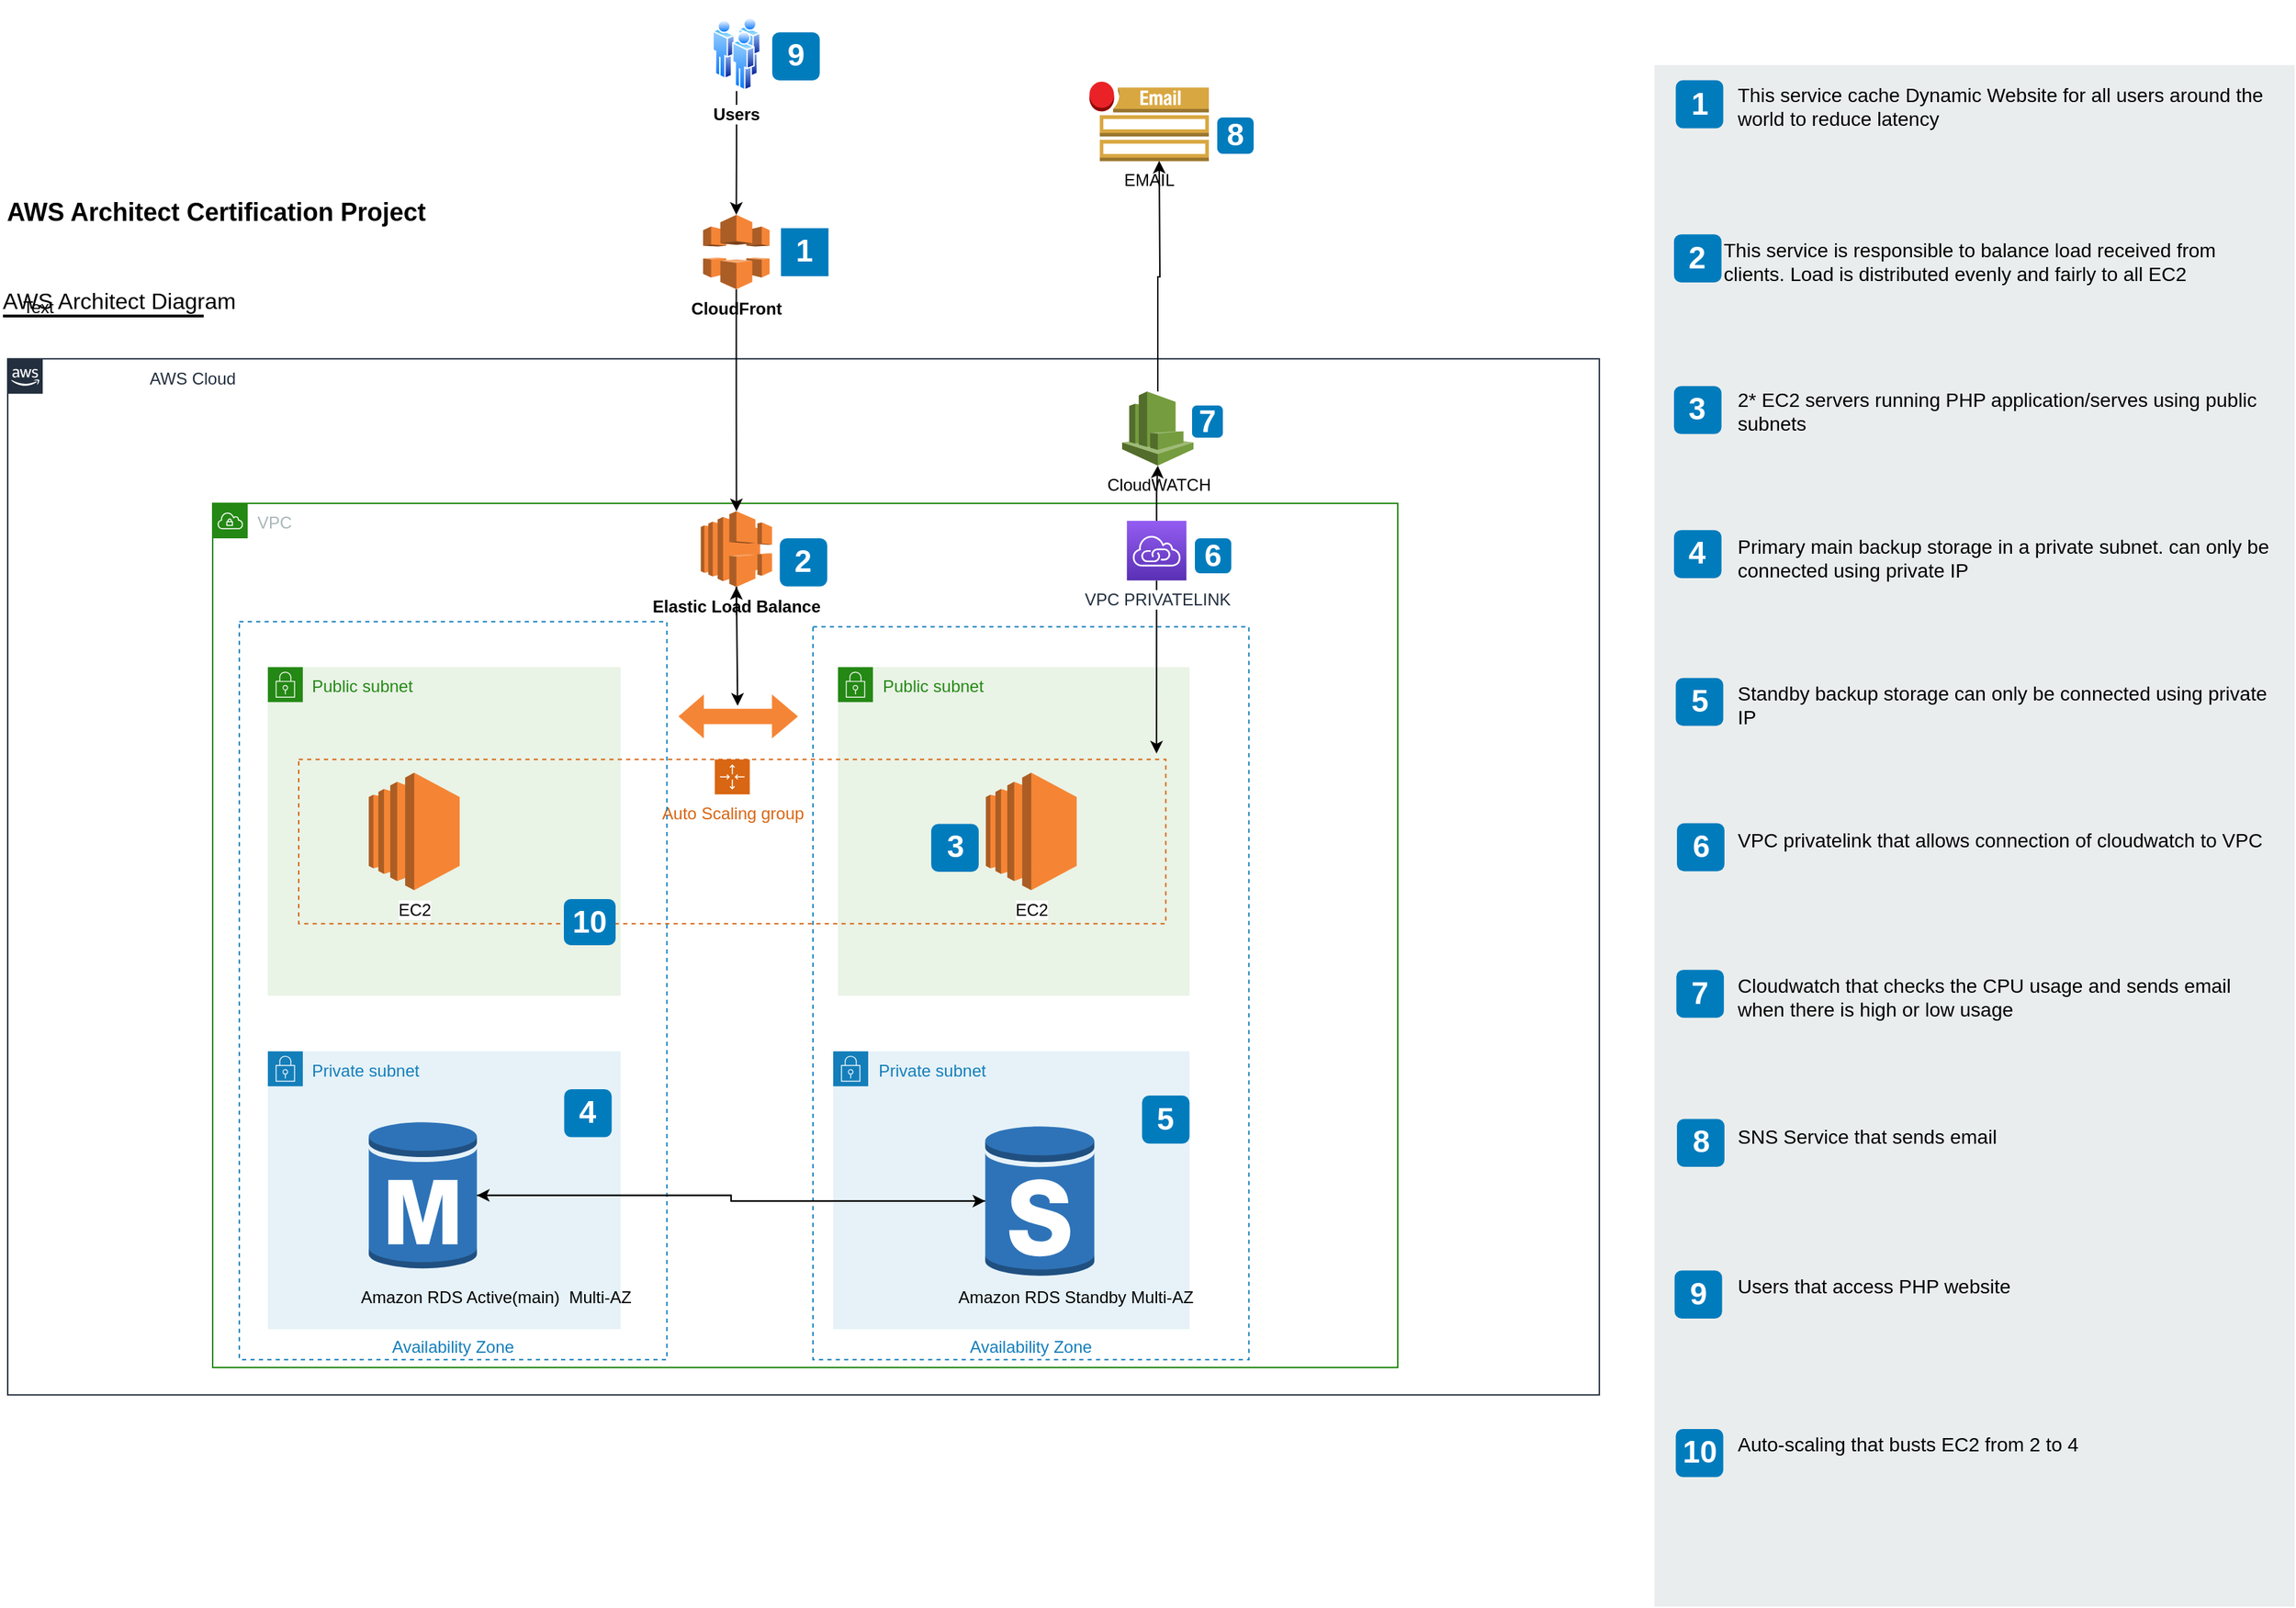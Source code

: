 <mxfile version="12.3.2" type="github" pages="1">
  <diagram id="Ht1M8jgEwFfnCIfOTk4-" name="Page-1">
    <mxGraphModel dx="1422" dy="1910" grid="1" gridSize="10" guides="1" tooltips="1" connect="1" arrows="1" fold="1" page="1" pageScale="1" pageWidth="1654" pageHeight="1169" math="0" shadow="0">
      <root>
        <mxCell id="0"/>
        <mxCell id="1" parent="0"/>
        <mxCell id="xc-v-wYqTJA-IZ1ZFv6Z-77" value="" style="group" vertex="1" connectable="0" parent="1">
          <mxGeometry x="1" y="-1165" width="1640" height="1149" as="geometry"/>
        </mxCell>
        <mxCell id="xc-v-wYqTJA-IZ1ZFv6Z-16" value="Public subnet" style="points=[[0,0],[0.25,0],[0.5,0],[0.75,0],[1,0],[1,0.25],[1,0.5],[1,0.75],[1,1],[0.75,1],[0.5,1],[0.25,1],[0,1],[0,0.75],[0,0.5],[0,0.25]];outlineConnect=0;gradientColor=none;html=1;whiteSpace=wrap;fontSize=12;fontStyle=0;shape=mxgraph.aws4.group;grIcon=mxgraph.aws4.group_security_group;grStroke=0;strokeColor=#248814;fillColor=#E9F3E6;verticalAlign=top;align=left;spacingLeft=30;fontColor=#248814;dashed=0;" vertex="1" parent="xc-v-wYqTJA-IZ1ZFv6Z-77">
          <mxGeometry x="191.433" y="477.154" width="252.131" height="234.943" as="geometry"/>
        </mxCell>
        <mxCell id="xc-v-wYqTJA-IZ1ZFv6Z-15" value="Public subnet" style="points=[[0,0],[0.25,0],[0.5,0],[0.75,0],[1,0],[1,0.25],[1,0.5],[1,0.75],[1,1],[0.75,1],[0.5,1],[0.25,1],[0,1],[0,0.75],[0,0.5],[0,0.25]];outlineConnect=0;gradientColor=none;html=1;whiteSpace=wrap;fontSize=12;fontStyle=0;shape=mxgraph.aws4.group;grIcon=mxgraph.aws4.group_security_group;grStroke=0;strokeColor=#248814;fillColor=#E9F3E6;verticalAlign=top;align=left;spacingLeft=30;fontColor=#248814;dashed=0;" vertex="1" parent="xc-v-wYqTJA-IZ1ZFv6Z-77">
          <mxGeometry x="598.917" y="477.154" width="251.282" height="234.943" as="geometry"/>
        </mxCell>
        <mxCell id="xc-v-wYqTJA-IZ1ZFv6Z-11" value="AWS Cloud" style="points=[[0,0],[0.25,0],[0.5,0],[0.75,0],[1,0],[1,0.25],[1,0.5],[1,0.75],[1,1],[0.75,1],[0.5,1],[0.25,1],[0,1],[0,0.75],[0,0.5],[0,0.25]];outlineConnect=0;gradientColor=none;html=1;whiteSpace=wrap;fontSize=12;fontStyle=0;shape=mxgraph.aws4.group;grIcon=mxgraph.aws4.group_aws_cloud_alt;strokeColor=#232F3E;fillColor=none;verticalAlign=top;align=left;spacingLeft=100;fontColor=#232F3E;dashed=0;spacingTop=1;spacing=1;spacingBottom=100;spacingRight=100;" vertex="1" parent="xc-v-wYqTJA-IZ1ZFv6Z-77">
          <mxGeometry x="5.518" y="256.669" width="1137.56" height="740.974" as="geometry"/>
        </mxCell>
        <mxCell id="xc-v-wYqTJA-IZ1ZFv6Z-12" value="VPC" style="points=[[0,0],[0.25,0],[0.5,0],[0.75,0],[1,0],[1,0.25],[1,0.5],[1,0.75],[1,1],[0.75,1],[0.5,1],[0.25,1],[0,1],[0,0.75],[0,0.5],[0,0.25]];outlineConnect=0;gradientColor=none;html=1;whiteSpace=wrap;fontSize=12;fontStyle=0;shape=mxgraph.aws4.group;grIcon=mxgraph.aws4.group_vpc;strokeColor=#248814;fillColor=none;verticalAlign=top;align=left;spacingLeft=30;fontColor=#AAB7B8;dashed=0;" vertex="1" parent="xc-v-wYqTJA-IZ1ZFv6Z-77">
          <mxGeometry x="152" y="360" width="847" height="618" as="geometry"/>
        </mxCell>
        <mxCell id="xc-v-wYqTJA-IZ1ZFv6Z-71" value="Auto Scaling group" style="points=[[0,0],[0.25,0],[0.5,0],[0.75,0],[1,0],[1,0.25],[1,0.5],[1,0.75],[1,1],[0.75,1],[0.5,1],[0.25,1],[0,1],[0,0.75],[0,0.5],[0,0.25]];outlineConnect=0;gradientColor=none;html=1;whiteSpace=wrap;fontSize=12;fontStyle=0;shape=mxgraph.aws4.groupCenter;grIcon=mxgraph.aws4.group_auto_scaling_group;grStroke=1;strokeColor=#D86613;fillColor=none;verticalAlign=top;align=center;fontColor=#D86613;dashed=1;spacingTop=25;labelBackgroundColor=#ffffff;" vertex="1" parent="xc-v-wYqTJA-IZ1ZFv6Z-77">
          <mxGeometry x="213.505" y="543.119" width="619.716" height="117.471" as="geometry"/>
        </mxCell>
        <mxCell id="xc-v-wYqTJA-IZ1ZFv6Z-17" value="Private subnet" style="points=[[0,0],[0.25,0],[0.5,0],[0.75,0],[1,0],[1,0.25],[1,0.5],[1,0.75],[1,1],[0.75,1],[0.5,1],[0.25,1],[0,1],[0,0.75],[0,0.5],[0,0.25]];outlineConnect=0;gradientColor=none;html=1;whiteSpace=wrap;fontSize=12;fontStyle=0;shape=mxgraph.aws4.group;grIcon=mxgraph.aws4.group_security_group;grStroke=0;strokeColor=#147EBA;fillColor=#E6F2F8;verticalAlign=top;align=left;spacingLeft=30;fontColor=#147EBA;dashed=0;" vertex="1" parent="xc-v-wYqTJA-IZ1ZFv6Z-77">
          <mxGeometry x="595.521" y="751.856" width="254.678" height="198.798" as="geometry"/>
        </mxCell>
        <mxCell id="xc-v-wYqTJA-IZ1ZFv6Z-18" value="Private subnet" style="points=[[0,0],[0.25,0],[0.5,0],[0.75,0],[1,0],[1,0.25],[1,0.5],[1,0.75],[1,1],[0.75,1],[0.5,1],[0.25,1],[0,1],[0,0.75],[0,0.5],[0,0.25]];outlineConnect=0;gradientColor=none;html=1;whiteSpace=wrap;fontSize=12;fontStyle=0;shape=mxgraph.aws4.group;grIcon=mxgraph.aws4.group_security_group;grStroke=0;strokeColor=#147EBA;fillColor=#E6F2F8;verticalAlign=top;align=left;spacingLeft=30;fontColor=#147EBA;dashed=0;" vertex="1" parent="xc-v-wYqTJA-IZ1ZFv6Z-77">
          <mxGeometry x="191.433" y="751.856" width="252.131" height="198.798" as="geometry"/>
        </mxCell>
        <mxCell id="xc-v-wYqTJA-IZ1ZFv6Z-21" value="Availability Zone" style="fillColor=none;strokeColor=#147EBA;dashed=1;verticalAlign=bottom;fontStyle=0;fontColor=#147EBA;" vertex="1" parent="xc-v-wYqTJA-IZ1ZFv6Z-77">
          <mxGeometry x="581.09" y="448.238" width="311.556" height="524.103" as="geometry"/>
        </mxCell>
        <mxCell id="xc-v-wYqTJA-IZ1ZFv6Z-20" value="Availability Zone" style="fillColor=none;strokeColor=#147EBA;dashed=1;verticalAlign=bottom;fontStyle=0;fontColor=#147EBA;horizontal=1;" vertex="1" parent="xc-v-wYqTJA-IZ1ZFv6Z-77">
          <mxGeometry x="171.058" y="444.623" width="305.613" height="527.718" as="geometry"/>
        </mxCell>
        <mxCell id="-QjtrjUzRDEMRZ5MF8oH-9" value="1" style="rounded=1;whiteSpace=wrap;html=1;fillColor=#007CBD;strokeColor=none;fontColor=#FFFFFF;fontStyle=1;fontSize=22;arcSize=0;" parent="xc-v-wYqTJA-IZ1ZFv6Z-77" vertex="1">
          <mxGeometry x="558.182" y="163.205" width="33.957" height="34.338" as="geometry"/>
        </mxCell>
        <mxCell id="-QjtrjUzRDEMRZ5MF8oH-27" value="2" style="rounded=1;whiteSpace=wrap;html=1;fillColor=#007CBD;strokeColor=none;fontColor=#FFFFFF;fontStyle=1;fontSize=22;" parent="xc-v-wYqTJA-IZ1ZFv6Z-77" vertex="1">
          <mxGeometry x="557.32" y="384.984" width="33.957" height="34.338" as="geometry"/>
        </mxCell>
        <mxCell id="-QjtrjUzRDEMRZ5MF8oH-28" value="3" style="rounded=1;whiteSpace=wrap;html=1;fillColor=#007CBD;strokeColor=none;fontColor=#FFFFFF;fontStyle=1;fontSize=22;" parent="xc-v-wYqTJA-IZ1ZFv6Z-77" vertex="1">
          <mxGeometry x="665.558" y="589.203" width="33.957" height="34.338" as="geometry"/>
        </mxCell>
        <mxCell id="-QjtrjUzRDEMRZ5MF8oH-29" value="4" style="rounded=1;whiteSpace=wrap;html=1;fillColor=#007CBD;strokeColor=none;fontColor=#FFFFFF;fontStyle=1;fontSize=22;" parent="xc-v-wYqTJA-IZ1ZFv6Z-77" vertex="1">
          <mxGeometry x="403.24" y="778.965" width="33.957" height="34.338" as="geometry"/>
        </mxCell>
        <mxCell id="-QjtrjUzRDEMRZ5MF8oH-30" value="5" style="rounded=1;whiteSpace=wrap;html=1;fillColor=#007CBD;strokeColor=none;fontColor=#FFFFFF;fontStyle=1;fontSize=22;" parent="xc-v-wYqTJA-IZ1ZFv6Z-77" vertex="1">
          <mxGeometry x="816.242" y="783.483" width="33.957" height="34.338" as="geometry"/>
        </mxCell>
        <mxCell id="-QjtrjUzRDEMRZ5MF8oH-31" value="6" style="rounded=1;whiteSpace=wrap;html=1;fillColor=#007CBD;strokeColor=none;fontColor=#FFFFFF;fontStyle=1;fontSize=22;" parent="xc-v-wYqTJA-IZ1ZFv6Z-77" vertex="1">
          <mxGeometry x="854" y="385" width="26" height="25" as="geometry"/>
        </mxCell>
        <mxCell id="-QjtrjUzRDEMRZ5MF8oH-32" value="7" style="rounded=1;whiteSpace=wrap;html=1;fillColor=#007CBD;strokeColor=none;fontColor=#FFFFFF;fontStyle=1;fontSize=22;" parent="xc-v-wYqTJA-IZ1ZFv6Z-77" vertex="1">
          <mxGeometry x="852" y="290" width="22" height="23" as="geometry"/>
        </mxCell>
        <mxCell id="-QjtrjUzRDEMRZ5MF8oH-33" value="8" style="rounded=1;whiteSpace=wrap;html=1;fillColor=#007CBD;strokeColor=none;fontColor=#FFFFFF;fontStyle=1;fontSize=22;" parent="xc-v-wYqTJA-IZ1ZFv6Z-77" vertex="1">
          <mxGeometry x="870" y="84" width="26" height="26" as="geometry"/>
        </mxCell>
        <mxCell id="-QjtrjUzRDEMRZ5MF8oH-34" value="9" style="rounded=1;whiteSpace=wrap;html=1;fillColor=#007CBD;strokeColor=none;fontColor=#FFFFFF;fontStyle=1;fontSize=22;" parent="xc-v-wYqTJA-IZ1ZFv6Z-77" vertex="1">
          <mxGeometry x="551.932" y="23.165" width="33.957" height="34.338" as="geometry"/>
        </mxCell>
        <mxCell id="-QjtrjUzRDEMRZ5MF8oH-35" value="10" style="rounded=1;whiteSpace=wrap;html=1;fillColor=#007CBD;strokeColor=none;fontColor=#FFFFFF;fontStyle=1;fontSize=22;" parent="xc-v-wYqTJA-IZ1ZFv6Z-77" vertex="1">
          <mxGeometry x="403" y="643" width="37" height="33" as="geometry"/>
        </mxCell>
        <mxCell id="-QjtrjUzRDEMRZ5MF8oH-47" value="&lt;font style=&quot;font-size: 18px&quot;&gt;AWS Architect Certification Project&lt;/font&gt;" style="text;html=1;resizable=0;points=[];autosize=1;align=left;verticalAlign=top;spacingTop=-4;fontSize=30;fontStyle=1" parent="xc-v-wYqTJA-IZ1ZFv6Z-77" vertex="1">
          <mxGeometry x="2.547" y="126.547" width="320" height="40" as="geometry"/>
        </mxCell>
        <mxCell id="-QjtrjUzRDEMRZ5MF8oH-48" value="AWS Architect Diagram" style="text;html=1;resizable=0;points=[];autosize=1;align=left;verticalAlign=top;spacingTop=-4;fontSize=16;" parent="xc-v-wYqTJA-IZ1ZFv6Z-77" vertex="1">
          <mxGeometry y="203.355" width="180" height="20" as="geometry"/>
        </mxCell>
        <mxCell id="SCVMTBWpLvtzJIhz15lM-1" value="" style="line;strokeWidth=2;html=1;fontSize=14;" parent="xc-v-wYqTJA-IZ1ZFv6Z-77" vertex="1">
          <mxGeometry x="2.122" y="221.428" width="143.468" height="9.036" as="geometry"/>
        </mxCell>
        <mxCell id="7OVz4w7n9kzEPWy-4BBC-3" value="" style="rounded=0;whiteSpace=wrap;html=1;fillColor=#EAEDED;fontSize=22;fontColor=#FFFFFF;strokeColor=none;labelBackgroundColor=none;" parent="xc-v-wYqTJA-IZ1ZFv6Z-77" vertex="1">
          <mxGeometry x="1182.429" y="46.576" width="457.571" height="1102.424" as="geometry"/>
        </mxCell>
        <mxCell id="7OVz4w7n9kzEPWy-4BBC-4" value="1" style="rounded=1;whiteSpace=wrap;html=1;fillColor=#007CBD;strokeColor=none;fontColor=#FFFFFF;fontStyle=1;fontSize=22;labelBackgroundColor=none;" parent="xc-v-wYqTJA-IZ1ZFv6Z-77" vertex="1">
          <mxGeometry x="1197.71" y="57.419" width="33.957" height="34.338" as="geometry"/>
        </mxCell>
        <mxCell id="7OVz4w7n9kzEPWy-4BBC-5" value="2" style="rounded=1;whiteSpace=wrap;html=1;fillColor=#007CBD;strokeColor=none;fontColor=#FFFFFF;fontStyle=1;fontSize=22;labelBackgroundColor=none;" parent="xc-v-wYqTJA-IZ1ZFv6Z-77" vertex="1">
          <mxGeometry x="1196.436" y="167.662" width="33.957" height="34.338" as="geometry"/>
        </mxCell>
        <mxCell id="7OVz4w7n9kzEPWy-4BBC-6" value="3" style="rounded=1;whiteSpace=wrap;html=1;fillColor=#007CBD;strokeColor=none;fontColor=#FFFFFF;fontStyle=1;fontSize=22;labelBackgroundColor=none;" parent="xc-v-wYqTJA-IZ1ZFv6Z-77" vertex="1">
          <mxGeometry x="1196.436" y="276.097" width="33.957" height="34.338" as="geometry"/>
        </mxCell>
        <mxCell id="7OVz4w7n9kzEPWy-4BBC-7" value="4" style="rounded=1;whiteSpace=wrap;html=1;fillColor=#007CBD;strokeColor=none;fontColor=#FFFFFF;fontStyle=1;fontSize=22;labelBackgroundColor=none;" parent="xc-v-wYqTJA-IZ1ZFv6Z-77" vertex="1">
          <mxGeometry x="1196.436" y="379.11" width="33.957" height="34.338" as="geometry"/>
        </mxCell>
        <mxCell id="7OVz4w7n9kzEPWy-4BBC-8" value="5" style="rounded=1;whiteSpace=wrap;html=1;fillColor=#007CBD;strokeColor=none;fontColor=#FFFFFF;fontStyle=1;fontSize=22;labelBackgroundColor=none;" parent="xc-v-wYqTJA-IZ1ZFv6Z-77" vertex="1">
          <mxGeometry x="1197.71" y="484.835" width="33.957" height="34.338" as="geometry"/>
        </mxCell>
        <mxCell id="7OVz4w7n9kzEPWy-4BBC-9" value="6" style="rounded=1;whiteSpace=wrap;html=1;fillColor=#007CBD;strokeColor=none;fontColor=#FFFFFF;fontStyle=1;fontSize=22;labelBackgroundColor=none;" parent="xc-v-wYqTJA-IZ1ZFv6Z-77" vertex="1">
          <mxGeometry x="1198.559" y="588.752" width="33.957" height="34.338" as="geometry"/>
        </mxCell>
        <mxCell id="7OVz4w7n9kzEPWy-4BBC-10" value="7" style="rounded=1;whiteSpace=wrap;html=1;fillColor=#007CBD;strokeColor=none;fontColor=#FFFFFF;fontStyle=1;fontSize=22;labelBackgroundColor=none;" parent="xc-v-wYqTJA-IZ1ZFv6Z-77" vertex="1">
          <mxGeometry x="1198.134" y="693.572" width="33.957" height="34.338" as="geometry"/>
        </mxCell>
        <mxCell id="7OVz4w7n9kzEPWy-4BBC-11" value="8" style="rounded=1;whiteSpace=wrap;html=1;fillColor=#007CBD;strokeColor=none;fontColor=#FFFFFF;fontStyle=1;fontSize=22;labelBackgroundColor=none;" parent="xc-v-wYqTJA-IZ1ZFv6Z-77" vertex="1">
          <mxGeometry x="1198.559" y="800.2" width="33.957" height="34.338" as="geometry"/>
        </mxCell>
        <mxCell id="7OVz4w7n9kzEPWy-4BBC-12" value="9" style="rounded=1;whiteSpace=wrap;html=1;fillColor=#007CBD;strokeColor=none;fontColor=#FFFFFF;fontStyle=1;fontSize=22;labelBackgroundColor=none;" parent="xc-v-wYqTJA-IZ1ZFv6Z-77" vertex="1">
          <mxGeometry x="1196.861" y="908.635" width="33.957" height="34.338" as="geometry"/>
        </mxCell>
        <mxCell id="7OVz4w7n9kzEPWy-4BBC-13" value="&lt;font style=&quot;font-size: 14px&quot;&gt;This service cache Dynamic Website for all users around the world to reduce latency&lt;/font&gt;" style="text;html=1;align=left;verticalAlign=top;spacingTop=-4;fontSize=14;labelBackgroundColor=none;whiteSpace=wrap;" parent="xc-v-wYqTJA-IZ1ZFv6Z-77" vertex="1">
          <mxGeometry x="1240" y="57" width="383" height="53" as="geometry"/>
        </mxCell>
        <mxCell id="7OVz4w7n9kzEPWy-4BBC-14" value="&lt;font style=&quot;font-size: 14px&quot;&gt;This service is responsible to balance load received from clients. Load is distributed evenly and fairly to all EC2&lt;/font&gt;" style="text;html=1;align=left;verticalAlign=top;spacingTop=-4;fontSize=14;labelBackgroundColor=none;whiteSpace=wrap;" parent="xc-v-wYqTJA-IZ1ZFv6Z-77" vertex="1">
          <mxGeometry x="1230" y="168" width="393" height="52" as="geometry"/>
        </mxCell>
        <mxCell id="7OVz4w7n9kzEPWy-4BBC-15" value="&lt;span&gt;&lt;font style=&quot;font-size: 14px&quot;&gt;2* EC2 servers running PHP application/serves using public subnets&amp;nbsp;&lt;/font&gt;&lt;/span&gt;" style="text;html=1;align=left;verticalAlign=top;spacingTop=-4;fontSize=14;labelBackgroundColor=none;whiteSpace=wrap;" parent="xc-v-wYqTJA-IZ1ZFv6Z-77" vertex="1">
          <mxGeometry x="1240" y="275" width="383" height="55" as="geometry"/>
        </mxCell>
        <mxCell id="7OVz4w7n9kzEPWy-4BBC-16" value="&lt;span&gt;Primary main backup storage in a private subnet. can only be connected using private IP&lt;/span&gt;" style="text;html=1;align=left;verticalAlign=top;spacingTop=-4;fontSize=14;labelBackgroundColor=none;whiteSpace=wrap;" parent="xc-v-wYqTJA-IZ1ZFv6Z-77" vertex="1">
          <mxGeometry x="1240" y="380" width="383" height="50" as="geometry"/>
        </mxCell>
        <mxCell id="7OVz4w7n9kzEPWy-4BBC-17" value="&lt;span&gt;Standby backup storage can only be connected using private IP&lt;/span&gt;" style="text;html=1;align=left;verticalAlign=top;spacingTop=-4;fontSize=14;labelBackgroundColor=none;whiteSpace=wrap;" parent="xc-v-wYqTJA-IZ1ZFv6Z-77" vertex="1">
          <mxGeometry x="1240" y="485" width="383" height="55" as="geometry"/>
        </mxCell>
        <mxCell id="7OVz4w7n9kzEPWy-4BBC-18" value="&lt;span&gt;VPC privatelink that allows connection of cloudwatch to VPC&amp;nbsp;&lt;/span&gt;" style="text;html=1;align=left;verticalAlign=top;spacingTop=-4;fontSize=14;labelBackgroundColor=none;whiteSpace=wrap;" parent="xc-v-wYqTJA-IZ1ZFv6Z-77" vertex="1">
          <mxGeometry x="1240" y="590" width="383" height="30" as="geometry"/>
        </mxCell>
        <mxCell id="7OVz4w7n9kzEPWy-4BBC-19" value="&lt;span&gt;Cloudwatch that checks the CPU usage and sends email when there is high or low usage&lt;/span&gt;" style="text;html=1;align=left;verticalAlign=top;spacingTop=-4;fontSize=14;labelBackgroundColor=none;whiteSpace=wrap;" parent="xc-v-wYqTJA-IZ1ZFv6Z-77" vertex="1">
          <mxGeometry x="1240" y="694" width="383" height="46" as="geometry"/>
        </mxCell>
        <mxCell id="7OVz4w7n9kzEPWy-4BBC-20" value="&lt;span&gt;SNS Service that sends email&lt;/span&gt;" style="text;html=1;align=left;verticalAlign=top;spacingTop=-4;fontSize=14;labelBackgroundColor=none;whiteSpace=wrap;" parent="xc-v-wYqTJA-IZ1ZFv6Z-77" vertex="1">
          <mxGeometry x="1240" y="802" width="383" height="38" as="geometry"/>
        </mxCell>
        <mxCell id="7OVz4w7n9kzEPWy-4BBC-21" value="&lt;span&gt;Users that access PHP website&lt;/span&gt;" style="text;html=1;align=left;verticalAlign=top;spacingTop=-4;fontSize=14;labelBackgroundColor=none;whiteSpace=wrap;" parent="xc-v-wYqTJA-IZ1ZFv6Z-77" vertex="1">
          <mxGeometry x="1240" y="909" width="383" height="41" as="geometry"/>
        </mxCell>
        <mxCell id="7OVz4w7n9kzEPWy-4BBC-22" value="10" style="rounded=1;whiteSpace=wrap;html=1;fillColor=#007CBD;strokeColor=none;fontColor=#FFFFFF;fontStyle=1;fontSize=22;labelBackgroundColor=none;" parent="xc-v-wYqTJA-IZ1ZFv6Z-77" vertex="1">
          <mxGeometry x="1197.71" y="1022.04" width="33.957" height="34.338" as="geometry"/>
        </mxCell>
        <mxCell id="7OVz4w7n9kzEPWy-4BBC-23" value="&lt;span&gt;Auto-scaling that busts EC2 from 2 to 4&lt;/span&gt;" style="text;html=1;align=left;verticalAlign=top;spacingTop=-4;fontSize=14;labelBackgroundColor=none;whiteSpace=wrap;" parent="xc-v-wYqTJA-IZ1ZFv6Z-77" vertex="1">
          <mxGeometry x="1240" y="1022" width="383" height="28" as="geometry"/>
        </mxCell>
        <mxCell id="xc-v-wYqTJA-IZ1ZFv6Z-5" value="&lt;b&gt;CloudFront&lt;/b&gt;" style="outlineConnect=0;dashed=0;verticalLabelPosition=bottom;verticalAlign=top;align=center;html=1;shape=mxgraph.aws3.cloudfront;fillColor=#F58536;gradientColor=none;strokeColor=#990000;" vertex="1" parent="xc-v-wYqTJA-IZ1ZFv6Z-77">
          <mxGeometry x="502.531" y="153.605" width="47.54" height="53.314" as="geometry"/>
        </mxCell>
        <mxCell id="xc-v-wYqTJA-IZ1ZFv6Z-22" style="edgeStyle=orthogonalEdgeStyle;rounded=0;orthogonalLoop=1;jettySize=auto;html=1;" edge="1" parent="xc-v-wYqTJA-IZ1ZFv6Z-77" source="xc-v-wYqTJA-IZ1ZFv6Z-6" target="xc-v-wYqTJA-IZ1ZFv6Z-5">
          <mxGeometry relative="1" as="geometry">
            <mxPoint x="370.556" y="286.489" as="targetPoint"/>
          </mxGeometry>
        </mxCell>
        <mxCell id="xc-v-wYqTJA-IZ1ZFv6Z-6" value="&lt;b&gt;Users&lt;/b&gt;" style="aspect=fixed;perimeter=ellipsePerimeter;html=1;align=center;shadow=0;dashed=0;spacingTop=3;image;image=img/lib/active_directory/users.svg;strokeColor=#990000;fillColor=#990000;gradientColor=none;" vertex="1" parent="xc-v-wYqTJA-IZ1ZFv6Z-77">
          <mxGeometry x="509.145" y="12" width="34.563" height="53.174" as="geometry"/>
        </mxCell>
        <mxCell id="xc-v-wYqTJA-IZ1ZFv6Z-7" value="&lt;b&gt;Elastic Load Balance&lt;/b&gt;" style="outlineConnect=0;dashed=0;verticalLabelPosition=bottom;verticalAlign=top;align=center;html=1;shape=mxgraph.aws3.elastic_load_balancing;fillColor=#F58536;gradientColor=none;strokeColor=#990000;" vertex="1" parent="xc-v-wYqTJA-IZ1ZFv6Z-77">
          <mxGeometry x="500.866" y="365.568" width="50.936" height="54.218" as="geometry"/>
        </mxCell>
        <mxCell id="xc-v-wYqTJA-IZ1ZFv6Z-8" value="" style="shape=mxgraph.arrows.slender_two_way_arrow;html=1;verticalLabelPosition=bottom;verticalAlign=top;strokeWidth=2;strokeColor=#F58536;fillColor=#F58536;gradientColor=none;" vertex="1" parent="xc-v-wYqTJA-IZ1ZFv6Z-77">
          <mxGeometry x="486.434" y="498.841" width="82.346" height="27.109" as="geometry"/>
        </mxCell>
        <mxCell id="xc-v-wYqTJA-IZ1ZFv6Z-9" value="" style="endArrow=classic;html=1;exitX=0.5;exitY=1;exitDx=0;exitDy=0;exitPerimeter=0;entryX=0.495;entryY=0.217;entryDx=0;entryDy=0;entryPerimeter=0;" edge="1" parent="xc-v-wYqTJA-IZ1ZFv6Z-77" source="xc-v-wYqTJA-IZ1ZFv6Z-7" target="xc-v-wYqTJA-IZ1ZFv6Z-8">
          <mxGeometry width="50" height="50" relative="1" as="geometry">
            <mxPoint x="615.895" y="426.551" as="sourcePoint"/>
            <mxPoint x="508.506" y="468.569" as="targetPoint"/>
          </mxGeometry>
        </mxCell>
        <mxCell id="xc-v-wYqTJA-IZ1ZFv6Z-23" value="Text" style="text;html=1;align=center;verticalAlign=middle;resizable=0;points=[];;autosize=1;" vertex="1" parent="xc-v-wYqTJA-IZ1ZFv6Z-77">
          <mxGeometry x="6.733" y="209.792" width="40" height="20" as="geometry"/>
        </mxCell>
        <mxCell id="xc-v-wYqTJA-IZ1ZFv6Z-26" value="EC2" style="outlineConnect=0;dashed=0;verticalLabelPosition=bottom;verticalAlign=top;align=center;html=1;shape=mxgraph.aws3.ec2;fillColor=#F58534;gradientColor=none;labelBackgroundColor=#ffffff;strokeColor=#000000;" vertex="1" parent="xc-v-wYqTJA-IZ1ZFv6Z-77">
          <mxGeometry x="263.591" y="552.607" width="64.943" height="84.037" as="geometry"/>
        </mxCell>
        <mxCell id="xc-v-wYqTJA-IZ1ZFv6Z-27" value="EC2" style="outlineConnect=0;dashed=0;verticalLabelPosition=bottom;verticalAlign=top;align=center;html=1;shape=mxgraph.aws3.ec2;fillColor=#F58534;gradientColor=none;labelBackgroundColor=#ffffff;strokeColor=#000000;" vertex="1" parent="xc-v-wYqTJA-IZ1ZFv6Z-77">
          <mxGeometry x="704.608" y="552.607" width="64.943" height="84.037" as="geometry"/>
        </mxCell>
        <mxCell id="xc-v-wYqTJA-IZ1ZFv6Z-28" value="" style="outlineConnect=0;dashed=0;verticalLabelPosition=bottom;verticalAlign=top;align=center;html=1;shape=mxgraph.aws3.rds_db_instance_standby_multi_az;fillColor=#2E73B8;gradientColor=none;labelBackgroundColor=#ffffff;strokeColor=#000000;" vertex="1" parent="xc-v-wYqTJA-IZ1ZFv6Z-77">
          <mxGeometry x="704.184" y="804.267" width="78.101" height="109.339" as="geometry"/>
        </mxCell>
        <mxCell id="xc-v-wYqTJA-IZ1ZFv6Z-66" style="edgeStyle=orthogonalEdgeStyle;rounded=0;orthogonalLoop=1;jettySize=auto;html=1;" edge="1" parent="xc-v-wYqTJA-IZ1ZFv6Z-77" source="xc-v-wYqTJA-IZ1ZFv6Z-5" target="xc-v-wYqTJA-IZ1ZFv6Z-7">
          <mxGeometry relative="1" as="geometry"/>
        </mxCell>
        <mxCell id="xc-v-wYqTJA-IZ1ZFv6Z-29" value="" style="outlineConnect=0;dashed=0;verticalLabelPosition=bottom;verticalAlign=top;align=center;html=1;shape=mxgraph.aws3.rds_db_instance;fillColor=#2E73B8;gradientColor=none;labelBackgroundColor=#ffffff;strokeColor=#000000;" vertex="1" parent="xc-v-wYqTJA-IZ1ZFv6Z-77">
          <mxGeometry x="263.591" y="800.652" width="77.252" height="108.435" as="geometry"/>
        </mxCell>
        <mxCell id="xc-v-wYqTJA-IZ1ZFv6Z-34" style="edgeStyle=orthogonalEdgeStyle;rounded=0;orthogonalLoop=1;jettySize=auto;html=1;exitX=1;exitY=0.5;exitDx=0;exitDy=0;exitPerimeter=0;" edge="1" parent="xc-v-wYqTJA-IZ1ZFv6Z-77" source="xc-v-wYqTJA-IZ1ZFv6Z-29" target="xc-v-wYqTJA-IZ1ZFv6Z-28">
          <mxGeometry relative="1" as="geometry"/>
        </mxCell>
        <mxCell id="xc-v-wYqTJA-IZ1ZFv6Z-35" value="Amazon RDS Active(main)&amp;nbsp; Multi-AZ" style="text;html=1;" vertex="1" parent="xc-v-wYqTJA-IZ1ZFv6Z-77">
          <mxGeometry x="256.376" y="913.605" width="127.339" height="27.109" as="geometry"/>
        </mxCell>
        <mxCell id="xc-v-wYqTJA-IZ1ZFv6Z-36" value="Amazon RDS Standby Multi-AZ" style="text;html=1;" vertex="1" parent="xc-v-wYqTJA-IZ1ZFv6Z-77">
          <mxGeometry x="682.536" y="913.605" width="127.339" height="27.109" as="geometry"/>
        </mxCell>
        <mxCell id="xc-v-wYqTJA-IZ1ZFv6Z-47" value="CloudWATCH" style="outlineConnect=0;dashed=0;verticalLabelPosition=bottom;verticalAlign=top;align=center;html=1;shape=mxgraph.aws3.cloudwatch;fillColor=#759C3E;gradientColor=none;labelBackgroundColor=#ffffff;strokeColor=#000000;" vertex="1" parent="xc-v-wYqTJA-IZ1ZFv6Z-77">
          <mxGeometry x="802" y="280" width="51" height="53" as="geometry"/>
        </mxCell>
        <mxCell id="xc-v-wYqTJA-IZ1ZFv6Z-49" value="EMAIL" style="outlineConnect=0;dashed=0;verticalLabelPosition=bottom;verticalAlign=top;align=center;html=1;shape=mxgraph.aws3.email_notification;fillColor=#D9A741;gradientColor=none;labelBackgroundColor=#ffffff;strokeColor=#000000;" vertex="1" parent="xc-v-wYqTJA-IZ1ZFv6Z-77">
          <mxGeometry x="778.668" y="58.372" width="85.317" height="56.928" as="geometry"/>
        </mxCell>
        <mxCell id="xc-v-wYqTJA-IZ1ZFv6Z-81" style="edgeStyle=orthogonalEdgeStyle;rounded=0;orthogonalLoop=1;jettySize=auto;html=1;entryX=0.788;entryY=0.173;entryDx=0;entryDy=0;entryPerimeter=0;" edge="1" parent="xc-v-wYqTJA-IZ1ZFv6Z-77" source="xc-v-wYqTJA-IZ1ZFv6Z-60" target="xc-v-wYqTJA-IZ1ZFv6Z-21">
          <mxGeometry relative="1" as="geometry"/>
        </mxCell>
        <mxCell id="xc-v-wYqTJA-IZ1ZFv6Z-60" value="VPC PRIVATELINK" style="outlineConnect=0;fontColor=#232F3E;gradientColor=#945DF2;gradientDirection=north;fillColor=#5A30B5;strokeColor=#ffffff;dashed=0;verticalLabelPosition=bottom;verticalAlign=top;align=center;html=1;fontSize=12;fontStyle=0;aspect=fixed;shape=mxgraph.aws4.resourceIcon;resIcon=mxgraph.aws4.vpc_privatelink;labelBackgroundColor=#ffffff;" vertex="1" parent="xc-v-wYqTJA-IZ1ZFv6Z-77">
          <mxGeometry x="805.408" y="372.543" width="42.539" height="42.539" as="geometry"/>
        </mxCell>
        <mxCell id="xc-v-wYqTJA-IZ1ZFv6Z-62" style="edgeStyle=orthogonalEdgeStyle;rounded=0;orthogonalLoop=1;jettySize=auto;html=1;" edge="1" parent="xc-v-wYqTJA-IZ1ZFv6Z-77" source="xc-v-wYqTJA-IZ1ZFv6Z-60" target="xc-v-wYqTJA-IZ1ZFv6Z-47">
          <mxGeometry relative="1" as="geometry">
            <mxPoint x="922.358" y="588.628" as="sourcePoint"/>
            <mxPoint x="1053.246" y="534.986" as="targetPoint"/>
          </mxGeometry>
        </mxCell>
        <mxCell id="xc-v-wYqTJA-IZ1ZFv6Z-46" style="edgeStyle=orthogonalEdgeStyle;rounded=0;orthogonalLoop=1;jettySize=auto;html=1;exitX=0;exitY=0.5;exitDx=0;exitDy=0;exitPerimeter=0;" edge="1" parent="xc-v-wYqTJA-IZ1ZFv6Z-77" source="xc-v-wYqTJA-IZ1ZFv6Z-28" target="xc-v-wYqTJA-IZ1ZFv6Z-29">
          <mxGeometry relative="1" as="geometry"/>
        </mxCell>
        <mxCell id="xc-v-wYqTJA-IZ1ZFv6Z-64" style="edgeStyle=orthogonalEdgeStyle;rounded=0;orthogonalLoop=1;jettySize=auto;html=1;exitX=0.5;exitY=1;exitDx=0;exitDy=0;exitPerimeter=0;" edge="1" parent="xc-v-wYqTJA-IZ1ZFv6Z-77" source="xc-v-wYqTJA-IZ1ZFv6Z-7" target="xc-v-wYqTJA-IZ1ZFv6Z-7">
          <mxGeometry relative="1" as="geometry"/>
        </mxCell>
        <mxCell id="xc-v-wYqTJA-IZ1ZFv6Z-80" style="edgeStyle=orthogonalEdgeStyle;rounded=0;orthogonalLoop=1;jettySize=auto;html=1;" edge="1" parent="1" source="xc-v-wYqTJA-IZ1ZFv6Z-47">
          <mxGeometry relative="1" as="geometry">
            <mxPoint x="829.5" y="-1050" as="targetPoint"/>
          </mxGeometry>
        </mxCell>
      </root>
    </mxGraphModel>
  </diagram>
</mxfile>
